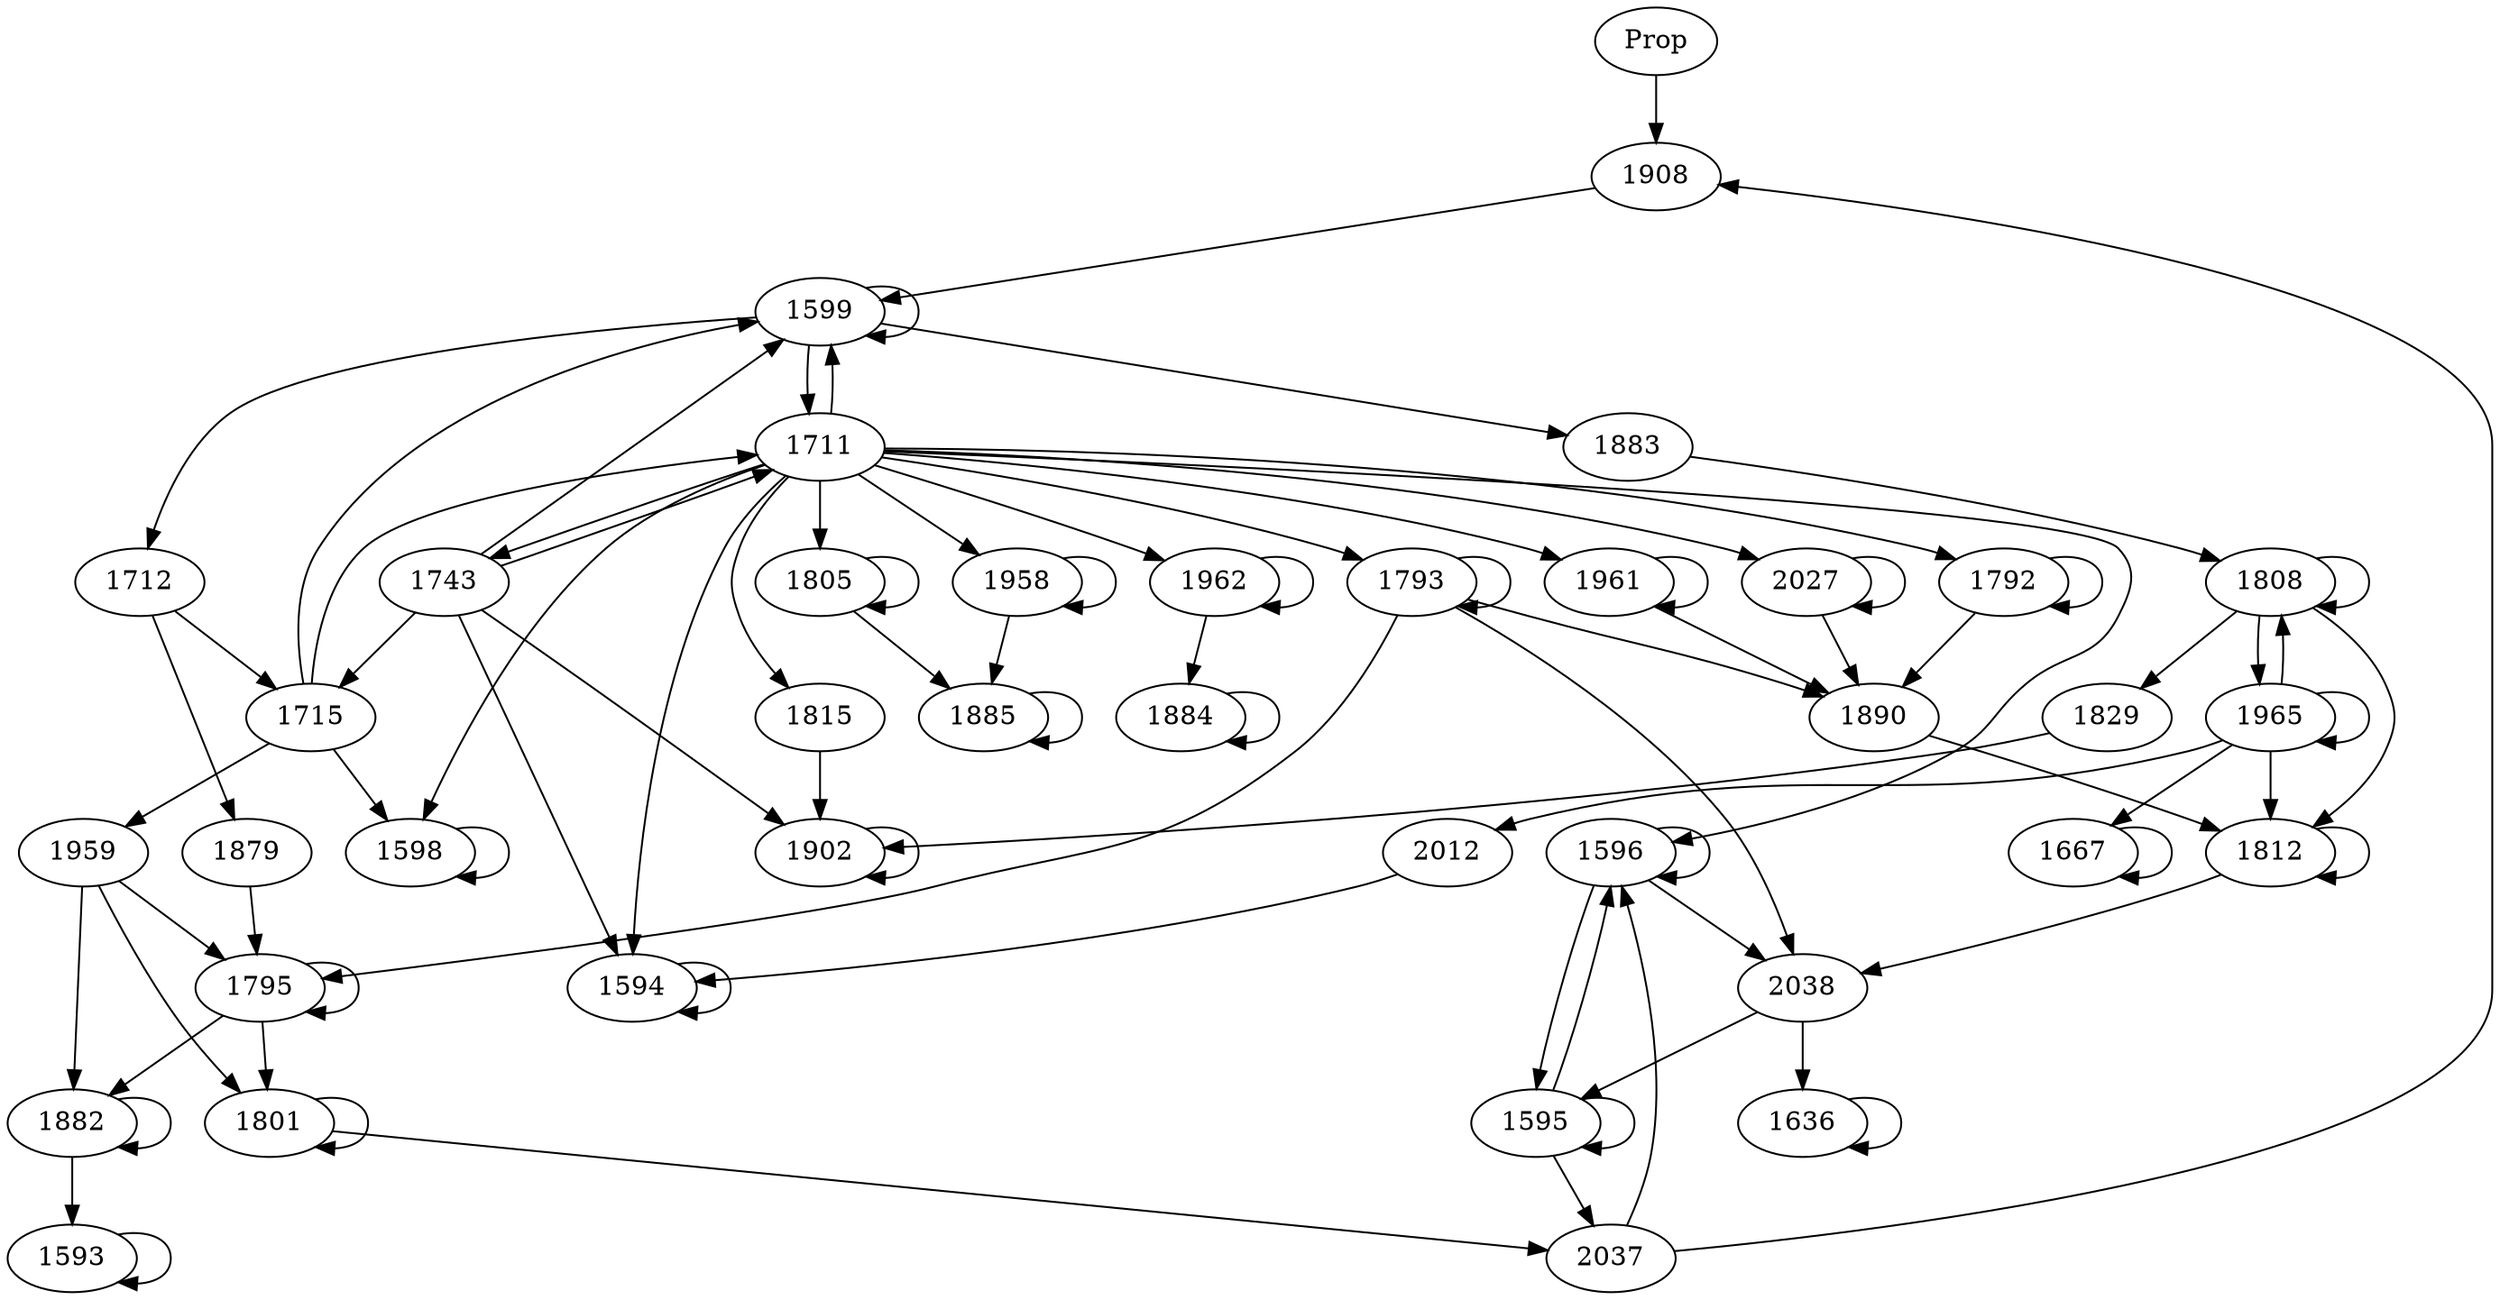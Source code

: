 // Induction Graph of ./tests/neclabakery001
digraph{
  Prop -> 1908
  1908 -> 1599
  1599 -> 1711
  1599 -> 1883
  1599 -> 1599
  1599 -> 1712
  1711 -> 1598
  1711 -> 1805
  1711 -> 2027
  1711 -> 1792
  1711 -> 1958
  1711 -> 1961
  1711 -> 1815
  1711 -> 1743
  1711 -> 1793
  1711 -> 1599
  1711 -> 1594
  1711 -> 1962
  1711 -> 1596
  1883 -> 1808
  1712 -> 1715
  1712 -> 1879
  1598 -> 1598
  1805 -> 1805
  1805 -> 1885
  2027 -> 2027
  2027 -> 1890
  1792 -> 1890
  1792 -> 1792
  1958 -> 1958
  1958 -> 1885
  1961 -> 1890
  1961 -> 1961
  1815 -> 1902
  1743 -> 1599
  1743 -> 1902
  1743 -> 1715
  1743 -> 1594
  1743 -> 1711
  1793 -> 2038
  1793 -> 1793
  1793 -> 1890
  1793 -> 1795
  1594 -> 1594
  1962 -> 1884
  1962 -> 1962
  1596 -> 2038
  1596 -> 1595
  1596 -> 1596
  1808 -> 1812
  1808 -> 1965
  1808 -> 1829
  1808 -> 1808
  1715 -> 1598
  1715 -> 1599
  1715 -> 1711
  1715 -> 1959
  1879 -> 1795
  1885 -> 1885
  1890 -> 1812
  1902 -> 1902
  2038 -> 1595
  2038 -> 1636
  1795 -> 1801
  1795 -> 1882
  1795 -> 1795
  1884 -> 1884
  1595 -> 1595
  1595 -> 1596
  1595 -> 2037
  1812 -> 2038
  1812 -> 1812
  1965 -> 1965
  1965 -> 1812
  1965 -> 2012
  1965 -> 1667
  1965 -> 1808
  1829 -> 1902
  1959 -> 1801
  1959 -> 1882
  1959 -> 1795
  1636 -> 1636
  1801 -> 1801
  1801 -> 2037
  1882 -> 1882
  1882 -> 1593
  2037 -> 1908
  2037 -> 1596
  2012 -> 1594
  1667 -> 1667
  1593 -> 1593
}